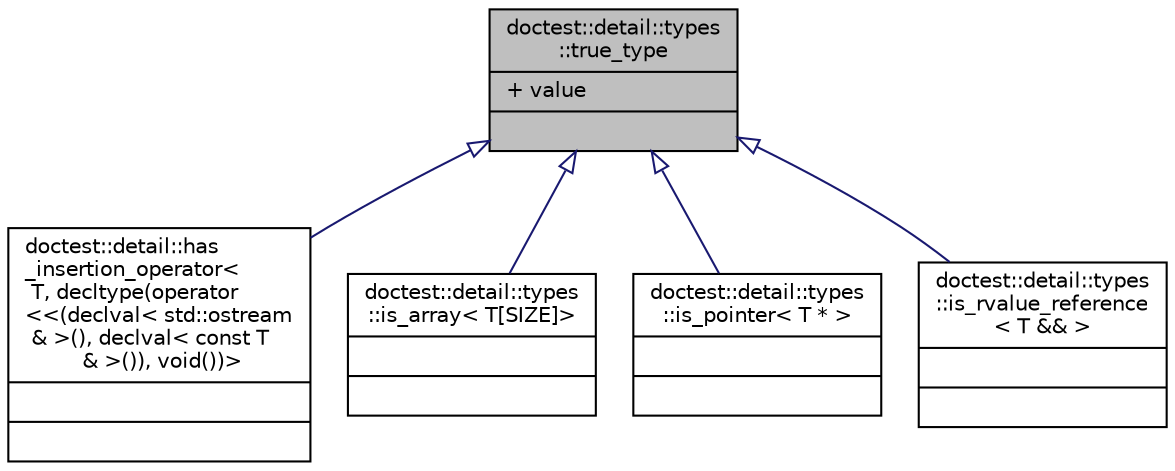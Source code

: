 digraph "doctest::detail::types::true_type"
{
 // LATEX_PDF_SIZE
  edge [fontname="Helvetica",fontsize="10",labelfontname="Helvetica",labelfontsize="10"];
  node [fontname="Helvetica",fontsize="10",shape=record];
  Node1 [label="{doctest::detail::types\l::true_type\n|+ value\l|}",height=0.2,width=0.4,color="black", fillcolor="grey75", style="filled", fontcolor="black",tooltip=" "];
  Node1 -> Node2 [dir="back",color="midnightblue",fontsize="10",style="solid",arrowtail="onormal",fontname="Helvetica"];
  Node2 [label="{doctest::detail::has\l_insertion_operator\<\l T, decltype(operator\l\<\<(declval\< std::ostream\l & \>(), declval\< const T\l & \>()), void())\>\n||}",height=0.2,width=0.4,color="black", fillcolor="white", style="filled",URL="$structdoctest_1_1detail_1_1has__insertion__operator_3_01T_00_01decltype_07operator_3_3_07declvald5a5a279653bbfeef238ad5c984744e2.html",tooltip=" "];
  Node1 -> Node3 [dir="back",color="midnightblue",fontsize="10",style="solid",arrowtail="onormal",fontname="Helvetica"];
  Node3 [label="{doctest::detail::types\l::is_array\< T[SIZE]\>\n||}",height=0.2,width=0.4,color="black", fillcolor="white", style="filled",URL="$structdoctest_1_1detail_1_1types_1_1is__array_3_01T_0fSIZE_0e_4.html",tooltip=" "];
  Node1 -> Node4 [dir="back",color="midnightblue",fontsize="10",style="solid",arrowtail="onormal",fontname="Helvetica"];
  Node4 [label="{doctest::detail::types\l::is_pointer\< T * \>\n||}",height=0.2,width=0.4,color="black", fillcolor="white", style="filled",URL="$structdoctest_1_1detail_1_1types_1_1is__pointer_3_01T_01_5_01_4.html",tooltip=" "];
  Node1 -> Node5 [dir="back",color="midnightblue",fontsize="10",style="solid",arrowtail="onormal",fontname="Helvetica"];
  Node5 [label="{doctest::detail::types\l::is_rvalue_reference\l\< T && \>\n||}",height=0.2,width=0.4,color="black", fillcolor="white", style="filled",URL="$structdoctest_1_1detail_1_1types_1_1is__rvalue__reference_3_01T_01_6_6_01_4.html",tooltip=" "];
}
